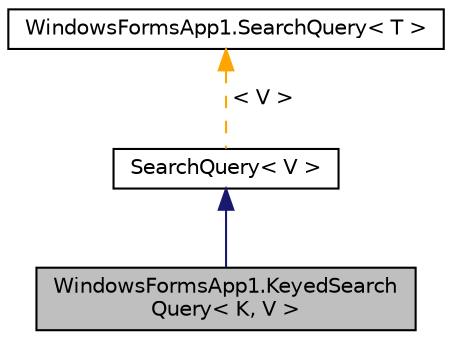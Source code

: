 digraph "WindowsFormsApp1.KeyedSearchQuery&lt; K, V &gt;"
{
 // LATEX_PDF_SIZE
  edge [fontname="Helvetica",fontsize="10",labelfontname="Helvetica",labelfontsize="10"];
  node [fontname="Helvetica",fontsize="10",shape=record];
  Node1 [label="WindowsFormsApp1.KeyedSearch\lQuery\< K, V \>",height=0.2,width=0.4,color="black", fillcolor="grey75", style="filled", fontcolor="black",tooltip=" "];
  Node2 -> Node1 [dir="back",color="midnightblue",fontsize="10",style="solid"];
  Node2 [label="SearchQuery\< V \>",height=0.2,width=0.4,color="black", fillcolor="white", style="filled",URL="$class_windows_forms_app1_1_1_search_query.html",tooltip=" "];
  Node3 -> Node2 [dir="back",color="orange",fontsize="10",style="dashed",label=" \< V \>" ];
  Node3 [label="WindowsFormsApp1.SearchQuery\< T \>",height=0.2,width=0.4,color="black", fillcolor="white", style="filled",URL="$class_windows_forms_app1_1_1_search_query.html",tooltip=" "];
}
